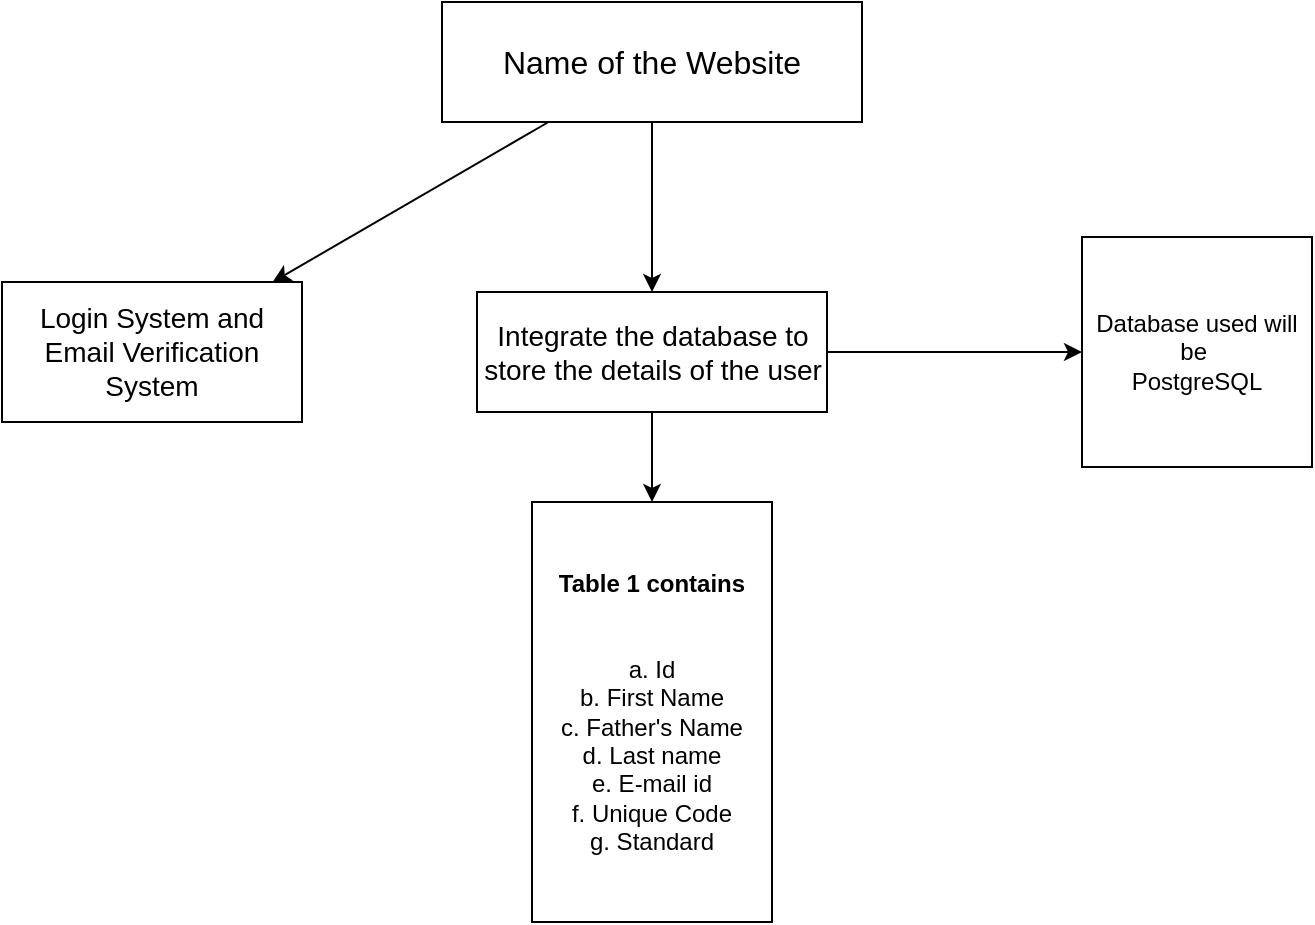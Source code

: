 <mxfile>
    <diagram id="BcxFt8vE9k-8H0GFOvJd" name="Page-1">
        <mxGraphModel dx="1506" dy="2127" grid="1" gridSize="10" guides="1" tooltips="1" connect="1" arrows="1" fold="1" page="0" pageScale="1" pageWidth="827" pageHeight="1169" math="0" shadow="0">
            <root>
                <mxCell id="0"/>
                <mxCell id="1" parent="0"/>
                <mxCell id="3" style="edgeStyle=none;html=1;fontSize=14;" parent="1" source="2" target="4" edge="1">
                    <mxGeometry relative="1" as="geometry">
                        <mxPoint x="70" y="-710" as="targetPoint"/>
                    </mxGeometry>
                </mxCell>
                <mxCell id="5" style="edgeStyle=none;html=1;fontSize=14;" parent="1" source="2" target="6" edge="1">
                    <mxGeometry relative="1" as="geometry">
                        <mxPoint x="365" y="-750" as="targetPoint"/>
                    </mxGeometry>
                </mxCell>
                <mxCell id="2" value="&lt;font size=&quot;3&quot;&gt;Name of the Website&lt;/font&gt;" style="rounded=0;whiteSpace=wrap;html=1;" parent="1" vertex="1">
                    <mxGeometry x="260" y="-890" width="210" height="60" as="geometry"/>
                </mxCell>
                <mxCell id="4" value="Login System and Email Verification System" style="rounded=0;whiteSpace=wrap;html=1;fontSize=14;" parent="1" vertex="1">
                    <mxGeometry x="40" y="-750" width="150" height="70" as="geometry"/>
                </mxCell>
                <mxCell id="7" style="edgeStyle=none;html=1;fontSize=14;" parent="1" source="6" edge="1">
                    <mxGeometry relative="1" as="geometry">
                        <mxPoint x="365" y="-700" as="targetPoint"/>
                    </mxGeometry>
                </mxCell>
                <mxCell id="8" style="edgeStyle=none;html=1;fontSize=14;" parent="1" source="6" edge="1">
                    <mxGeometry relative="1" as="geometry">
                        <mxPoint x="350" y="-700" as="targetPoint"/>
                    </mxGeometry>
                </mxCell>
                <mxCell id="10" style="edgeStyle=none;html=1;" parent="1" source="6" target="11" edge="1">
                    <mxGeometry relative="1" as="geometry">
                        <mxPoint x="320" y="-620" as="targetPoint"/>
                    </mxGeometry>
                </mxCell>
                <mxCell id="13" style="edgeStyle=none;html=1;" parent="1" source="6" target="14" edge="1">
                    <mxGeometry relative="1" as="geometry">
                        <mxPoint x="550" y="-715" as="targetPoint"/>
                    </mxGeometry>
                </mxCell>
                <mxCell id="6" value="Integrate the database to store the details of the user" style="rounded=0;whiteSpace=wrap;html=1;fontSize=14;" parent="1" vertex="1">
                    <mxGeometry x="277.5" y="-745" width="175" height="60" as="geometry"/>
                </mxCell>
                <mxCell id="11" value="&lt;b&gt;Table 1 contains&lt;/b&gt;&lt;br&gt;&lt;br&gt;&lt;br&gt;a. Id&lt;br&gt;b. First Name&lt;br&gt;c. Father's Name&lt;br&gt;d. Last name&lt;br&gt;e. E-mail id&lt;br&gt;f. Unique Code&lt;br&gt;g. Standard" style="rounded=0;whiteSpace=wrap;html=1;" parent="1" vertex="1">
                    <mxGeometry x="305" y="-640" width="120" height="210" as="geometry"/>
                </mxCell>
                <mxCell id="14" value="Database used will be&amp;nbsp;&lt;br&gt;PostgreSQL" style="whiteSpace=wrap;html=1;aspect=fixed;" parent="1" vertex="1">
                    <mxGeometry x="580" y="-772.5" width="115" height="115" as="geometry"/>
                </mxCell>
            </root>
        </mxGraphModel>
    </diagram>
</mxfile>